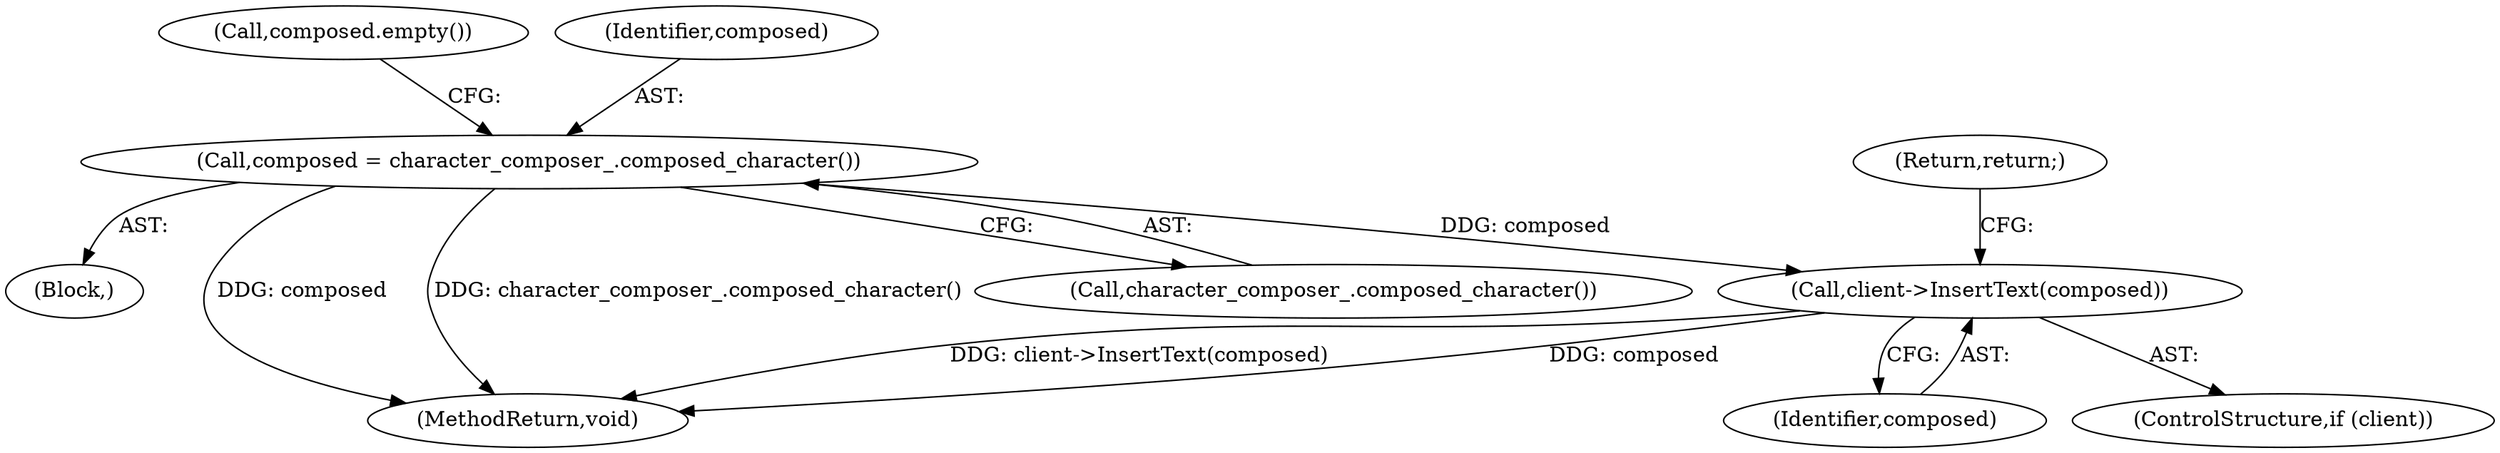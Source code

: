 digraph "1_Chrome_41a7e42ef575c10375f574145e5d023118fbd149_0@del" {
"1000143" [label="(Call,client->InsertText(composed))"];
"1000131" [label="(Call,composed = character_composer_.composed_character())"];
"1000136" [label="(Call,composed.empty())"];
"1000145" [label="(Return,return;)"];
"1000129" [label="(Block,)"];
"1000132" [label="(Identifier,composed)"];
"1000131" [label="(Call,composed = character_composer_.composed_character())"];
"1000141" [label="(ControlStructure,if (client))"];
"1000179" [label="(MethodReturn,void)"];
"1000144" [label="(Identifier,composed)"];
"1000143" [label="(Call,client->InsertText(composed))"];
"1000133" [label="(Call,character_composer_.composed_character())"];
"1000143" -> "1000141"  [label="AST: "];
"1000143" -> "1000144"  [label="CFG: "];
"1000144" -> "1000143"  [label="AST: "];
"1000145" -> "1000143"  [label="CFG: "];
"1000143" -> "1000179"  [label="DDG: composed"];
"1000143" -> "1000179"  [label="DDG: client->InsertText(composed)"];
"1000131" -> "1000143"  [label="DDG: composed"];
"1000131" -> "1000129"  [label="AST: "];
"1000131" -> "1000133"  [label="CFG: "];
"1000132" -> "1000131"  [label="AST: "];
"1000133" -> "1000131"  [label="AST: "];
"1000136" -> "1000131"  [label="CFG: "];
"1000131" -> "1000179"  [label="DDG: composed"];
"1000131" -> "1000179"  [label="DDG: character_composer_.composed_character()"];
}
